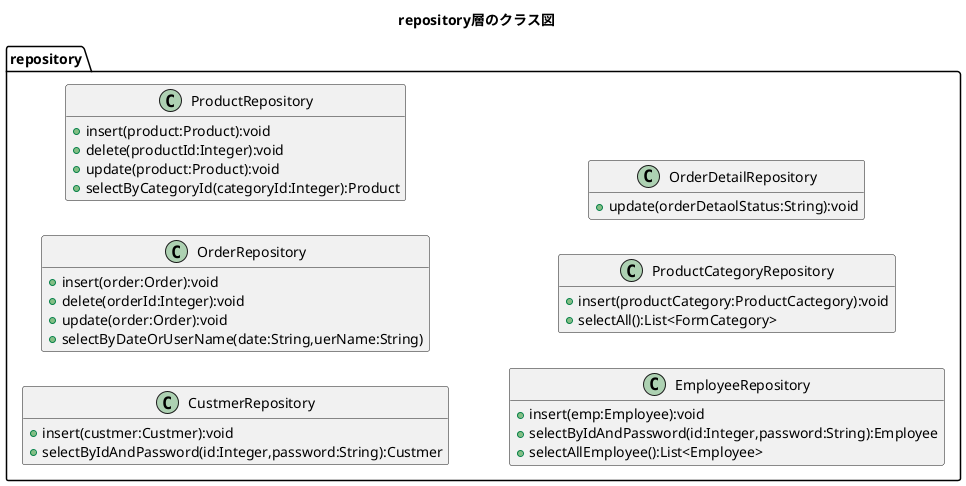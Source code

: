 @startuml
title repository層のクラス図
hide empty members
left to right direction

package repository{
    class CustmerRepository{
        +insert(custmer:Custmer):void
        +selectByIdAndPassword(id:Integer,password:String):Custmer
    }

    class OrderRepository{
        +insert(order:Order):void
        +delete(orderId:Integer):void
        +update(order:Order):void
        +selectByDateOrUserName(date:String,uerName:String)
    }

    class ProductRepository{
        +insert(product:Product):void
        +delete(productId:Integer):void
        +update(product:Product):void
        +selectByCategoryId(categoryId:Integer):Product
    }

    class EmployeeRepository{
        +insert(emp:Employee):void
        +selectByIdAndPassword(id:Integer,password:String):Employee
        +selectAllEmployee():List<Employee>
    }

    class ProductCategoryRepository{
        +insert(productCategory:ProductCactegory):void
        +selectAll():List<FormCategory>
    }

    class OrderDetailRepository{
        +update(orderDetaolStatus:String):void
    }
}
@enduml